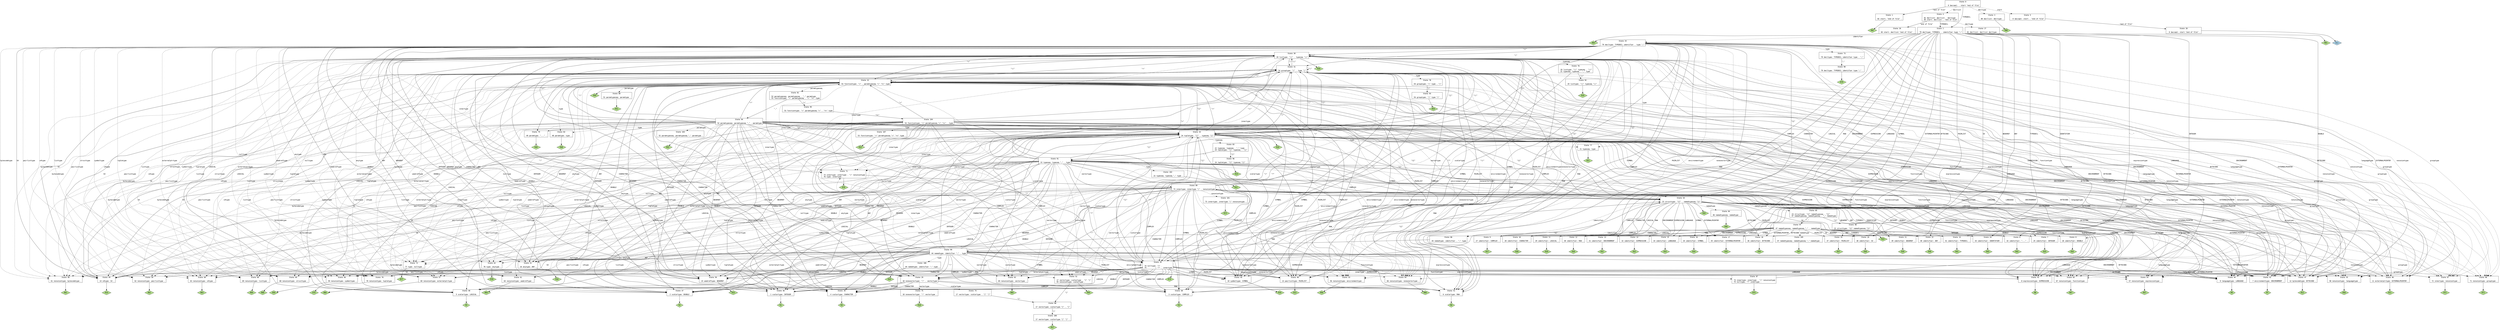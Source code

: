 // Generated by GNU Bison 3.5.2.
// Report bugs to <bug-bison@gnu.org>.
// Home page: <https://www.gnu.org/software/bison/>.

digraph "Parser.yxx"
{
  node [fontname = courier, shape = box, colorscheme = paired6]
  edge [fontname = courier]

  0 [label="State 0\n\l  0 $accept: . start \"end of file\"\l"]
  0 -> 1 [style=solid label="\"end of file\""]
  0 -> 2 [style=solid label="TYPEDECL"]
  0 -> 3 [style=dashed label="decltype"]
  0 -> 4 [style=dashed label="decllist"]
  0 -> 5 [style=dashed label="start"]
  1 [label="State 1\n\l 82 start: \"end of file\" .\l"]
  1 -> "1R82" [style=solid]
 "1R82" [label="R82", fillcolor=3, shape=diamond, style=filled]
  2 [label="State 2\n\l 79 decltype: TYPEDECL . identifier type \";\"\l"]
  2 -> 6 [style=solid label="\"...\""]
  2 -> 7 [style=solid label="INTEGER"]
  2 -> 8 [style=solid label="DOUBLE"]
  2 -> 9 [style=solid label="COMPLEX"]
  2 -> 10 [style=solid label="CHARACTER"]
  2 -> 11 [style=solid label="LOGICAL"]
  2 -> 12 [style=solid label="RAW"]
  2 -> 13 [style=solid label="ENVIRONMENT"]
  2 -> 14 [style=solid label="EXPRESSION"]
  2 -> 15 [style=solid label="LANGUAGE"]
  2 -> 16 [style=solid label="SYMBOL"]
  2 -> 17 [style=solid label="EXTERNALPOINTER"]
  2 -> 18 [style=solid label="BYTECODE"]
  2 -> 19 [style=solid label="PAIRLIST"]
  2 -> 20 [style=solid label="S4"]
  2 -> 21 [style=solid label="WEAKREF"]
  2 -> 22 [style=solid label="ANY"]
  2 -> 23 [style=solid label="TYPEDECL"]
  2 -> 24 [style=solid label="IDENTIFIER"]
  2 -> 25 [style=dashed label="identifier"]
  3 [label="State 3\n\l 80 decllist: decltype .\l"]
  3 -> "3R80" [style=solid]
 "3R80" [label="R80", fillcolor=3, shape=diamond, style=filled]
  4 [label="State 4\n\l 81 decllist: decllist . decltype\l 83 start: decllist . \"end of file\"\l"]
  4 -> 26 [style=solid label="\"end of file\""]
  4 -> 2 [style=solid label="TYPEDECL"]
  4 -> 27 [style=dashed label="decltype"]
  5 [label="State 5\n\l  0 $accept: start . \"end of file\"\l"]
  5 -> 28 [style=solid label="\"end of file\""]
  6 [label="State 6\n\l 42 identifier: \"...\" .\l"]
  6 -> "6R42" [style=solid]
 "6R42" [label="R42", fillcolor=3, shape=diamond, style=filled]
  7 [label="State 7\n\l 25 identifier: INTEGER .\l"]
  7 -> "7R25" [style=solid]
 "7R25" [label="R25", fillcolor=3, shape=diamond, style=filled]
  8 [label="State 8\n\l 26 identifier: DOUBLE .\l"]
  8 -> "8R26" [style=solid]
 "8R26" [label="R26", fillcolor=3, shape=diamond, style=filled]
  9 [label="State 9\n\l 27 identifier: COMPLEX .\l"]
  9 -> "9R27" [style=solid]
 "9R27" [label="R27", fillcolor=3, shape=diamond, style=filled]
  10 [label="State 10\n\l 28 identifier: CHARACTER .\l"]
  10 -> "10R28" [style=solid]
 "10R28" [label="R28", fillcolor=3, shape=diamond, style=filled]
  11 [label="State 11\n\l 29 identifier: LOGICAL .\l"]
  11 -> "11R29" [style=solid]
 "11R29" [label="R29", fillcolor=3, shape=diamond, style=filled]
  12 [label="State 12\n\l 30 identifier: RAW .\l"]
  12 -> "12R30" [style=solid]
 "12R30" [label="R30", fillcolor=3, shape=diamond, style=filled]
  13 [label="State 13\n\l 31 identifier: ENVIRONMENT .\l"]
  13 -> "13R31" [style=solid]
 "13R31" [label="R31", fillcolor=3, shape=diamond, style=filled]
  14 [label="State 14\n\l 32 identifier: EXPRESSION .\l"]
  14 -> "14R32" [style=solid]
 "14R32" [label="R32", fillcolor=3, shape=diamond, style=filled]
  15 [label="State 15\n\l 33 identifier: LANGUAGE .\l"]
  15 -> "15R33" [style=solid]
 "15R33" [label="R33", fillcolor=3, shape=diamond, style=filled]
  16 [label="State 16\n\l 34 identifier: SYMBOL .\l"]
  16 -> "16R34" [style=solid]
 "16R34" [label="R34", fillcolor=3, shape=diamond, style=filled]
  17 [label="State 17\n\l 35 identifier: EXTERNALPOINTER .\l"]
  17 -> "17R35" [style=solid]
 "17R35" [label="R35", fillcolor=3, shape=diamond, style=filled]
  18 [label="State 18\n\l 36 identifier: BYTECODE .\l"]
  18 -> "18R36" [style=solid]
 "18R36" [label="R36", fillcolor=3, shape=diamond, style=filled]
  19 [label="State 19\n\l 37 identifier: PAIRLIST .\l"]
  19 -> "19R37" [style=solid]
 "19R37" [label="R37", fillcolor=3, shape=diamond, style=filled]
  20 [label="State 20\n\l 38 identifier: S4 .\l"]
  20 -> "20R38" [style=solid]
 "20R38" [label="R38", fillcolor=3, shape=diamond, style=filled]
  21 [label="State 21\n\l 39 identifier: WEAKREF .\l"]
  21 -> "21R39" [style=solid]
 "21R39" [label="R39", fillcolor=3, shape=diamond, style=filled]
  22 [label="State 22\n\l 40 identifier: ANY .\l"]
  22 -> "22R40" [style=solid]
 "22R40" [label="R40", fillcolor=3, shape=diamond, style=filled]
  23 [label="State 23\n\l 41 identifier: TYPEDECL .\l"]
  23 -> "23R41" [style=solid]
 "23R41" [label="R41", fillcolor=3, shape=diamond, style=filled]
  24 [label="State 24\n\l 43 identifier: IDENTIFIER .\l"]
  24 -> "24R43" [style=solid]
 "24R43" [label="R43", fillcolor=3, shape=diamond, style=filled]
  25 [label="State 25\n\l 79 decltype: TYPEDECL identifier . type \";\"\l"]
  25 -> 29 [style=solid label="\"!\""]
  25 -> 30 [style=solid label="\"((\""]
  25 -> 31 [style=solid label="\"(\""]
  25 -> 32 [style=solid label="\"<\""]
  25 -> 33 [style=solid label="\"[[\""]
  25 -> 34 [style=solid label="\"{{\""]
  25 -> 35 [style=solid label="\"?\""]
  25 -> 36 [style=solid label="INTEGER"]
  25 -> 37 [style=solid label="DOUBLE"]
  25 -> 38 [style=solid label="COMPLEX"]
  25 -> 39 [style=solid label="CHARACTER"]
  25 -> 40 [style=solid label="LOGICAL"]
  25 -> 41 [style=solid label="RAW"]
  25 -> 42 [style=solid label="ENVIRONMENT"]
  25 -> 43 [style=solid label="EXPRESSION"]
  25 -> 44 [style=solid label="LANGUAGE"]
  25 -> 45 [style=solid label="SYMBOL"]
  25 -> 46 [style=solid label="EXTERNALPOINTER"]
  25 -> 47 [style=solid label="BYTECODE"]
  25 -> 48 [style=solid label="PAIRLIST"]
  25 -> 49 [style=solid label="S4"]
  25 -> 50 [style=solid label="WEAKREF"]
  25 -> 51 [style=solid label="ANY"]
  25 -> 52 [style=dashed label="scalartype"]
  25 -> 53 [style=dashed label="environmenttype"]
  25 -> 54 [style=dashed label="expressiontype"]
  25 -> 55 [style=dashed label="languagetype"]
  25 -> 56 [style=dashed label="symboltype"]
  25 -> 57 [style=dashed label="externalptrtype"]
  25 -> 58 [style=dashed label="bytecodetype"]
  25 -> 59 [style=dashed label="pairlisttype"]
  25 -> 60 [style=dashed label="s4type"]
  25 -> 61 [style=dashed label="weakreftype"]
  25 -> 62 [style=dashed label="anytype"]
  25 -> 63 [style=dashed label="vectortype"]
  25 -> 64 [style=dashed label="nonavectortype"]
  25 -> 65 [style=dashed label="functiontype"]
  25 -> 66 [style=dashed label="grouptype"]
  25 -> 67 [style=dashed label="nonuniontype"]
  25 -> 68 [style=dashed label="listtype"]
  25 -> 69 [style=dashed label="structtype"]
  25 -> 70 [style=dashed label="tupletype"]
  25 -> 71 [style=dashed label="innertype"]
  25 -> 72 [style=dashed label="nulltype"]
  25 -> 73 [style=dashed label="type"]
  26 [label="State 26\n\l 83 start: decllist \"end of file\" .\l"]
  26 -> "26R83" [style=solid]
 "26R83" [label="R83", fillcolor=3, shape=diamond, style=filled]
  27 [label="State 27\n\l 81 decllist: decllist decltype .\l"]
  27 -> "27R81" [style=solid]
 "27R81" [label="R81", fillcolor=3, shape=diamond, style=filled]
  28 [label="State 28\n\l  0 $accept: start \"end of file\" .\l"]
  28 -> "28R0" [style=solid]
 "28R0" [label="Acc", fillcolor=1, shape=diamond, style=filled]
  29 [label="State 29\n\l 18 nonavectortype: \"!\" . vectortype\l"]
  29 -> 36 [style=solid label="INTEGER"]
  29 -> 37 [style=solid label="DOUBLE"]
  29 -> 38 [style=solid label="COMPLEX"]
  29 -> 39 [style=solid label="CHARACTER"]
  29 -> 40 [style=solid label="LOGICAL"]
  29 -> 41 [style=solid label="RAW"]
  29 -> 74 [style=dashed label="scalartype"]
  29 -> 75 [style=dashed label="vectortype"]
  30 [label="State 30\n\l 19 listtype: \"((\" . typeseq \"))\"\l"]
  30 -> 29 [style=solid label="\"!\""]
  30 -> 30 [style=solid label="\"((\""]
  30 -> 31 [style=solid label="\"(\""]
  30 -> 32 [style=solid label="\"<\""]
  30 -> 33 [style=solid label="\"[[\""]
  30 -> 34 [style=solid label="\"{{\""]
  30 -> 35 [style=solid label="\"?\""]
  30 -> 36 [style=solid label="INTEGER"]
  30 -> 37 [style=solid label="DOUBLE"]
  30 -> 38 [style=solid label="COMPLEX"]
  30 -> 39 [style=solid label="CHARACTER"]
  30 -> 40 [style=solid label="LOGICAL"]
  30 -> 41 [style=solid label="RAW"]
  30 -> 42 [style=solid label="ENVIRONMENT"]
  30 -> 43 [style=solid label="EXPRESSION"]
  30 -> 44 [style=solid label="LANGUAGE"]
  30 -> 45 [style=solid label="SYMBOL"]
  30 -> 46 [style=solid label="EXTERNALPOINTER"]
  30 -> 47 [style=solid label="BYTECODE"]
  30 -> 48 [style=solid label="PAIRLIST"]
  30 -> 49 [style=solid label="S4"]
  30 -> 50 [style=solid label="WEAKREF"]
  30 -> 51 [style=solid label="ANY"]
  30 -> 52 [style=dashed label="scalartype"]
  30 -> 53 [style=dashed label="environmenttype"]
  30 -> 54 [style=dashed label="expressiontype"]
  30 -> 55 [style=dashed label="languagetype"]
  30 -> 56 [style=dashed label="symboltype"]
  30 -> 57 [style=dashed label="externalptrtype"]
  30 -> 58 [style=dashed label="bytecodetype"]
  30 -> 59 [style=dashed label="pairlisttype"]
  30 -> 60 [style=dashed label="s4type"]
  30 -> 61 [style=dashed label="weakreftype"]
  30 -> 62 [style=dashed label="anytype"]
  30 -> 63 [style=dashed label="vectortype"]
  30 -> 64 [style=dashed label="nonavectortype"]
  30 -> 76 [style=dashed label="typeseq"]
  30 -> 65 [style=dashed label="functiontype"]
  30 -> 66 [style=dashed label="grouptype"]
  30 -> 67 [style=dashed label="nonuniontype"]
  30 -> 68 [style=dashed label="listtype"]
  30 -> 69 [style=dashed label="structtype"]
  30 -> 70 [style=dashed label="tupletype"]
  30 -> 71 [style=dashed label="innertype"]
  30 -> 72 [style=dashed label="nulltype"]
  30 -> 77 [style=dashed label="type"]
  30 -> "30R20" [style=solid]
 "30R20" [label="R20", fillcolor=3, shape=diamond, style=filled]
  31 [label="State 31\n\l 54 grouptype: \"(\" . type \")\"\l"]
  31 -> 29 [style=solid label="\"!\""]
  31 -> 30 [style=solid label="\"((\""]
  31 -> 31 [style=solid label="\"(\""]
  31 -> 32 [style=solid label="\"<\""]
  31 -> 33 [style=solid label="\"[[\""]
  31 -> 34 [style=solid label="\"{{\""]
  31 -> 35 [style=solid label="\"?\""]
  31 -> 36 [style=solid label="INTEGER"]
  31 -> 37 [style=solid label="DOUBLE"]
  31 -> 38 [style=solid label="COMPLEX"]
  31 -> 39 [style=solid label="CHARACTER"]
  31 -> 40 [style=solid label="LOGICAL"]
  31 -> 41 [style=solid label="RAW"]
  31 -> 42 [style=solid label="ENVIRONMENT"]
  31 -> 43 [style=solid label="EXPRESSION"]
  31 -> 44 [style=solid label="LANGUAGE"]
  31 -> 45 [style=solid label="SYMBOL"]
  31 -> 46 [style=solid label="EXTERNALPOINTER"]
  31 -> 47 [style=solid label="BYTECODE"]
  31 -> 48 [style=solid label="PAIRLIST"]
  31 -> 49 [style=solid label="S4"]
  31 -> 50 [style=solid label="WEAKREF"]
  31 -> 51 [style=solid label="ANY"]
  31 -> 52 [style=dashed label="scalartype"]
  31 -> 53 [style=dashed label="environmenttype"]
  31 -> 54 [style=dashed label="expressiontype"]
  31 -> 55 [style=dashed label="languagetype"]
  31 -> 56 [style=dashed label="symboltype"]
  31 -> 57 [style=dashed label="externalptrtype"]
  31 -> 58 [style=dashed label="bytecodetype"]
  31 -> 59 [style=dashed label="pairlisttype"]
  31 -> 60 [style=dashed label="s4type"]
  31 -> 61 [style=dashed label="weakreftype"]
  31 -> 62 [style=dashed label="anytype"]
  31 -> 63 [style=dashed label="vectortype"]
  31 -> 64 [style=dashed label="nonavectortype"]
  31 -> 65 [style=dashed label="functiontype"]
  31 -> 66 [style=dashed label="grouptype"]
  31 -> 67 [style=dashed label="nonuniontype"]
  31 -> 68 [style=dashed label="listtype"]
  31 -> 69 [style=dashed label="structtype"]
  31 -> 70 [style=dashed label="tupletype"]
  31 -> 71 [style=dashed label="innertype"]
  31 -> 72 [style=dashed label="nulltype"]
  31 -> 78 [style=dashed label="type"]
  32 [label="State 32\n\l 53 functiontype: \"<\" . paramtypeseq \">\" \"=>\" type\l"]
  32 -> 29 [style=solid label="\"!\""]
  32 -> 30 [style=solid label="\"((\""]
  32 -> 31 [style=solid label="\"(\""]
  32 -> 32 [style=solid label="\"<\""]
  32 -> 33 [style=solid label="\"[[\""]
  32 -> 34 [style=solid label="\"{{\""]
  32 -> 79 [style=solid label="\"...\""]
  32 -> 35 [style=solid label="\"?\""]
  32 -> 36 [style=solid label="INTEGER"]
  32 -> 37 [style=solid label="DOUBLE"]
  32 -> 38 [style=solid label="COMPLEX"]
  32 -> 39 [style=solid label="CHARACTER"]
  32 -> 40 [style=solid label="LOGICAL"]
  32 -> 41 [style=solid label="RAW"]
  32 -> 42 [style=solid label="ENVIRONMENT"]
  32 -> 43 [style=solid label="EXPRESSION"]
  32 -> 44 [style=solid label="LANGUAGE"]
  32 -> 45 [style=solid label="SYMBOL"]
  32 -> 46 [style=solid label="EXTERNALPOINTER"]
  32 -> 47 [style=solid label="BYTECODE"]
  32 -> 48 [style=solid label="PAIRLIST"]
  32 -> 49 [style=solid label="S4"]
  32 -> 50 [style=solid label="WEAKREF"]
  32 -> 51 [style=solid label="ANY"]
  32 -> 52 [style=dashed label="scalartype"]
  32 -> 53 [style=dashed label="environmenttype"]
  32 -> 54 [style=dashed label="expressiontype"]
  32 -> 55 [style=dashed label="languagetype"]
  32 -> 56 [style=dashed label="symboltype"]
  32 -> 57 [style=dashed label="externalptrtype"]
  32 -> 58 [style=dashed label="bytecodetype"]
  32 -> 59 [style=dashed label="pairlisttype"]
  32 -> 60 [style=dashed label="s4type"]
  32 -> 61 [style=dashed label="weakreftype"]
  32 -> 62 [style=dashed label="anytype"]
  32 -> 63 [style=dashed label="vectortype"]
  32 -> 64 [style=dashed label="nonavectortype"]
  32 -> 80 [style=dashed label="paramtype"]
  32 -> 81 [style=dashed label="paramtypeseq"]
  32 -> 65 [style=dashed label="functiontype"]
  32 -> 66 [style=dashed label="grouptype"]
  32 -> 67 [style=dashed label="nonuniontype"]
  32 -> 68 [style=dashed label="listtype"]
  32 -> 69 [style=dashed label="structtype"]
  32 -> 70 [style=dashed label="tupletype"]
  32 -> 71 [style=dashed label="innertype"]
  32 -> 72 [style=dashed label="nulltype"]
  32 -> 82 [style=dashed label="type"]
  32 -> "32R50" [style=solid]
 "32R50" [label="R50", fillcolor=3, shape=diamond, style=filled]
  33 [label="State 33\n\l 24 tupletype: \"[[\" . typeseq \"]]\"\l"]
  33 -> 29 [style=solid label="\"!\""]
  33 -> 30 [style=solid label="\"((\""]
  33 -> 31 [style=solid label="\"(\""]
  33 -> 32 [style=solid label="\"<\""]
  33 -> 33 [style=solid label="\"[[\""]
  33 -> 34 [style=solid label="\"{{\""]
  33 -> 35 [style=solid label="\"?\""]
  33 -> 36 [style=solid label="INTEGER"]
  33 -> 37 [style=solid label="DOUBLE"]
  33 -> 38 [style=solid label="COMPLEX"]
  33 -> 39 [style=solid label="CHARACTER"]
  33 -> 40 [style=solid label="LOGICAL"]
  33 -> 41 [style=solid label="RAW"]
  33 -> 42 [style=solid label="ENVIRONMENT"]
  33 -> 43 [style=solid label="EXPRESSION"]
  33 -> 44 [style=solid label="LANGUAGE"]
  33 -> 45 [style=solid label="SYMBOL"]
  33 -> 46 [style=solid label="EXTERNALPOINTER"]
  33 -> 47 [style=solid label="BYTECODE"]
  33 -> 48 [style=solid label="PAIRLIST"]
  33 -> 49 [style=solid label="S4"]
  33 -> 50 [style=solid label="WEAKREF"]
  33 -> 51 [style=solid label="ANY"]
  33 -> 52 [style=dashed label="scalartype"]
  33 -> 53 [style=dashed label="environmenttype"]
  33 -> 54 [style=dashed label="expressiontype"]
  33 -> 55 [style=dashed label="languagetype"]
  33 -> 56 [style=dashed label="symboltype"]
  33 -> 57 [style=dashed label="externalptrtype"]
  33 -> 58 [style=dashed label="bytecodetype"]
  33 -> 59 [style=dashed label="pairlisttype"]
  33 -> 60 [style=dashed label="s4type"]
  33 -> 61 [style=dashed label="weakreftype"]
  33 -> 62 [style=dashed label="anytype"]
  33 -> 63 [style=dashed label="vectortype"]
  33 -> 64 [style=dashed label="nonavectortype"]
  33 -> 83 [style=dashed label="typeseq"]
  33 -> 65 [style=dashed label="functiontype"]
  33 -> 66 [style=dashed label="grouptype"]
  33 -> 67 [style=dashed label="nonuniontype"]
  33 -> 68 [style=dashed label="listtype"]
  33 -> 69 [style=dashed label="structtype"]
  33 -> 70 [style=dashed label="tupletype"]
  33 -> 71 [style=dashed label="innertype"]
  33 -> 72 [style=dashed label="nulltype"]
  33 -> 77 [style=dashed label="type"]
  33 -> "33R20" [style=solid]
 "33R20" [label="R20", fillcolor=3, shape=diamond, style=filled]
  34 [label="State 34\n\l 23 structtype: \"{{\" . namedtypeseq \"}}\"\l"]
  34 -> 6 [style=solid label="\"...\""]
  34 -> 7 [style=solid label="INTEGER"]
  34 -> 8 [style=solid label="DOUBLE"]
  34 -> 9 [style=solid label="COMPLEX"]
  34 -> 10 [style=solid label="CHARACTER"]
  34 -> 11 [style=solid label="LOGICAL"]
  34 -> 12 [style=solid label="RAW"]
  34 -> 13 [style=solid label="ENVIRONMENT"]
  34 -> 14 [style=solid label="EXPRESSION"]
  34 -> 15 [style=solid label="LANGUAGE"]
  34 -> 16 [style=solid label="SYMBOL"]
  34 -> 17 [style=solid label="EXTERNALPOINTER"]
  34 -> 18 [style=solid label="BYTECODE"]
  34 -> 19 [style=solid label="PAIRLIST"]
  34 -> 20 [style=solid label="S4"]
  34 -> 21 [style=solid label="WEAKREF"]
  34 -> 22 [style=solid label="ANY"]
  34 -> 23 [style=solid label="TYPEDECL"]
  34 -> 24 [style=solid label="IDENTIFIER"]
  34 -> 84 [style=dashed label="namedtype"]
  34 -> 85 [style=dashed label="namedtypeseq"]
  34 -> 86 [style=dashed label="identifier"]
  34 -> "34R45" [style=solid]
 "34R45" [label="R45", fillcolor=3, shape=diamond, style=filled]
  35 [label="State 35\n\l 74 nulltype: \"?\" .\l 75         | \"?\" . innertype\l"]
  35 -> 29 [style=solid label="\"!\""]
  35 -> 30 [style=solid label="\"((\""]
  35 -> 31 [style=solid label="\"(\""]
  35 -> 32 [style=solid label="\"<\""]
  35 -> 33 [style=solid label="\"[[\""]
  35 -> 34 [style=solid label="\"{{\""]
  35 -> 36 [style=solid label="INTEGER"]
  35 -> 37 [style=solid label="DOUBLE"]
  35 -> 38 [style=solid label="COMPLEX"]
  35 -> 39 [style=solid label="CHARACTER"]
  35 -> 40 [style=solid label="LOGICAL"]
  35 -> 41 [style=solid label="RAW"]
  35 -> 42 [style=solid label="ENVIRONMENT"]
  35 -> 43 [style=solid label="EXPRESSION"]
  35 -> 44 [style=solid label="LANGUAGE"]
  35 -> 45 [style=solid label="SYMBOL"]
  35 -> 46 [style=solid label="EXTERNALPOINTER"]
  35 -> 47 [style=solid label="BYTECODE"]
  35 -> 48 [style=solid label="PAIRLIST"]
  35 -> 49 [style=solid label="S4"]
  35 -> 50 [style=solid label="WEAKREF"]
  35 -> 52 [style=dashed label="scalartype"]
  35 -> 53 [style=dashed label="environmenttype"]
  35 -> 54 [style=dashed label="expressiontype"]
  35 -> 55 [style=dashed label="languagetype"]
  35 -> 56 [style=dashed label="symboltype"]
  35 -> 57 [style=dashed label="externalptrtype"]
  35 -> 58 [style=dashed label="bytecodetype"]
  35 -> 59 [style=dashed label="pairlisttype"]
  35 -> 60 [style=dashed label="s4type"]
  35 -> 61 [style=dashed label="weakreftype"]
  35 -> 63 [style=dashed label="vectortype"]
  35 -> 64 [style=dashed label="nonavectortype"]
  35 -> 65 [style=dashed label="functiontype"]
  35 -> 66 [style=dashed label="grouptype"]
  35 -> 67 [style=dashed label="nonuniontype"]
  35 -> 68 [style=dashed label="listtype"]
  35 -> 69 [style=dashed label="structtype"]
  35 -> 70 [style=dashed label="tupletype"]
  35 -> 87 [style=dashed label="innertype"]
  35 -> "35R74" [style=solid]
 "35R74" [label="R74", fillcolor=3, shape=diamond, style=filled]
  36 [label="State 36\n\l  1 scalartype: INTEGER .\l"]
  36 -> "36R1" [style=solid]
 "36R1" [label="R1", fillcolor=3, shape=diamond, style=filled]
  37 [label="State 37\n\l  2 scalartype: DOUBLE .\l"]
  37 -> "37R2" [style=solid]
 "37R2" [label="R2", fillcolor=3, shape=diamond, style=filled]
  38 [label="State 38\n\l  3 scalartype: COMPLEX .\l"]
  38 -> "38R3" [style=solid]
 "38R3" [label="R3", fillcolor=3, shape=diamond, style=filled]
  39 [label="State 39\n\l  4 scalartype: CHARACTER .\l"]
  39 -> "39R4" [style=solid]
 "39R4" [label="R4", fillcolor=3, shape=diamond, style=filled]
  40 [label="State 40\n\l  5 scalartype: LOGICAL .\l"]
  40 -> "40R5" [style=solid]
 "40R5" [label="R5", fillcolor=3, shape=diamond, style=filled]
  41 [label="State 41\n\l  6 scalartype: RAW .\l"]
  41 -> "41R6" [style=solid]
 "41R6" [label="R6", fillcolor=3, shape=diamond, style=filled]
  42 [label="State 42\n\l  7 environmenttype: ENVIRONMENT .\l"]
  42 -> "42R7" [style=solid]
 "42R7" [label="R7", fillcolor=3, shape=diamond, style=filled]
  43 [label="State 43\n\l  8 expressiontype: EXPRESSION .\l"]
  43 -> "43R8" [style=solid]
 "43R8" [label="R8", fillcolor=3, shape=diamond, style=filled]
  44 [label="State 44\n\l  9 languagetype: LANGUAGE .\l"]
  44 -> "44R9" [style=solid]
 "44R9" [label="R9", fillcolor=3, shape=diamond, style=filled]
  45 [label="State 45\n\l 10 symboltype: SYMBOL .\l"]
  45 -> "45R10" [style=solid]
 "45R10" [label="R10", fillcolor=3, shape=diamond, style=filled]
  46 [label="State 46\n\l 11 externalptrtype: EXTERNALPOINTER .\l"]
  46 -> "46R11" [style=solid]
 "46R11" [label="R11", fillcolor=3, shape=diamond, style=filled]
  47 [label="State 47\n\l 12 bytecodetype: BYTECODE .\l"]
  47 -> "47R12" [style=solid]
 "47R12" [label="R12", fillcolor=3, shape=diamond, style=filled]
  48 [label="State 48\n\l 13 pairlisttype: PAIRLIST .\l"]
  48 -> "48R13" [style=solid]
 "48R13" [label="R13", fillcolor=3, shape=diamond, style=filled]
  49 [label="State 49\n\l 14 s4type: S4 .\l"]
  49 -> "49R14" [style=solid]
 "49R14" [label="R14", fillcolor=3, shape=diamond, style=filled]
  50 [label="State 50\n\l 15 weakreftype: WEAKREF .\l"]
  50 -> "50R15" [style=solid]
 "50R15" [label="R15", fillcolor=3, shape=diamond, style=filled]
  51 [label="State 51\n\l 16 anytype: ANY .\l"]
  51 -> "51R16" [style=solid]
 "51R16" [label="R16", fillcolor=3, shape=diamond, style=filled]
  52 [label="State 52\n\l 17 vectortype: scalartype . \"[\" \"]\"\l 55 nonuniontype: scalartype .\l"]
  52 -> 88 [style=solid label="\"[\""]
  52 -> "52R55" [style=solid]
 "52R55" [label="R55", fillcolor=3, shape=diamond, style=filled]
  53 [label="State 53\n\l 56 nonuniontype: environmenttype .\l"]
  53 -> "53R56" [style=solid]
 "53R56" [label="R56", fillcolor=3, shape=diamond, style=filled]
  54 [label="State 54\n\l 57 nonuniontype: expressiontype .\l"]
  54 -> "54R57" [style=solid]
 "54R57" [label="R57", fillcolor=3, shape=diamond, style=filled]
  55 [label="State 55\n\l 58 nonuniontype: languagetype .\l"]
  55 -> "55R58" [style=solid]
 "55R58" [label="R58", fillcolor=3, shape=diamond, style=filled]
  56 [label="State 56\n\l 59 nonuniontype: symboltype .\l"]
  56 -> "56R59" [style=solid]
 "56R59" [label="R59", fillcolor=3, shape=diamond, style=filled]
  57 [label="State 57\n\l 60 nonuniontype: externalptrtype .\l"]
  57 -> "57R60" [style=solid]
 "57R60" [label="R60", fillcolor=3, shape=diamond, style=filled]
  58 [label="State 58\n\l 61 nonuniontype: bytecodetype .\l"]
  58 -> "58R61" [style=solid]
 "58R61" [label="R61", fillcolor=3, shape=diamond, style=filled]
  59 [label="State 59\n\l 62 nonuniontype: pairlisttype .\l"]
  59 -> "59R62" [style=solid]
 "59R62" [label="R62", fillcolor=3, shape=diamond, style=filled]
  60 [label="State 60\n\l 63 nonuniontype: s4type .\l"]
  60 -> "60R63" [style=solid]
 "60R63" [label="R63", fillcolor=3, shape=diamond, style=filled]
  61 [label="State 61\n\l 64 nonuniontype: weakreftype .\l"]
  61 -> "61R64" [style=solid]
 "61R64" [label="R64", fillcolor=3, shape=diamond, style=filled]
  62 [label="State 62\n\l 78 type: anytype .\l"]
  62 -> "62R78" [style=solid]
 "62R78" [label="R78", fillcolor=3, shape=diamond, style=filled]
  63 [label="State 63\n\l 65 nonuniontype: vectortype .\l"]
  63 -> "63R65" [style=solid]
 "63R65" [label="R65", fillcolor=3, shape=diamond, style=filled]
  64 [label="State 64\n\l 66 nonuniontype: nonavectortype .\l"]
  64 -> "64R66" [style=solid]
 "64R66" [label="R66", fillcolor=3, shape=diamond, style=filled]
  65 [label="State 65\n\l 67 nonuniontype: functiontype .\l"]
  65 -> "65R67" [style=solid]
 "65R67" [label="R67", fillcolor=3, shape=diamond, style=filled]
  66 [label="State 66\n\l 71 nonuniontype: grouptype .\l"]
  66 -> "66R71" [style=solid]
 "66R71" [label="R71", fillcolor=3, shape=diamond, style=filled]
  67 [label="State 67\n\l 72 innertype: nonuniontype .\l"]
  67 -> "67R72" [style=solid]
 "67R72" [label="R72", fillcolor=3, shape=diamond, style=filled]
  68 [label="State 68\n\l 69 nonuniontype: listtype .\l"]
  68 -> "68R69" [style=solid]
 "68R69" [label="R69", fillcolor=3, shape=diamond, style=filled]
  69 [label="State 69\n\l 68 nonuniontype: structtype .\l"]
  69 -> "69R68" [style=solid]
 "69R68" [label="R68", fillcolor=3, shape=diamond, style=filled]
  70 [label="State 70\n\l 70 nonuniontype: tupletype .\l"]
  70 -> "70R70" [style=solid]
 "70R70" [label="R70", fillcolor=3, shape=diamond, style=filled]
  71 [label="State 71\n\l 73 innertype: innertype . \"|\" nonuniontype\l 76 type: innertype .\l"]
  71 -> 89 [style=solid label="\"|\""]
  71 -> "71R76" [style=solid]
 "71R76" [label="R76", fillcolor=3, shape=diamond, style=filled]
  72 [label="State 72\n\l 77 type: nulltype .\l"]
  72 -> "72R77" [style=solid]
 "72R77" [label="R77", fillcolor=3, shape=diamond, style=filled]
  73 [label="State 73\n\l 79 decltype: TYPEDECL identifier type . \";\"\l"]
  73 -> 90 [style=solid label="\";\""]
  74 [label="State 74\n\l 17 vectortype: scalartype . \"[\" \"]\"\l"]
  74 -> 88 [style=solid label="\"[\""]
  75 [label="State 75\n\l 18 nonavectortype: \"!\" vectortype .\l"]
  75 -> "75R18" [style=solid]
 "75R18" [label="R18", fillcolor=3, shape=diamond, style=filled]
  76 [label="State 76\n\l 19 listtype: \"((\" typeseq . \"))\"\l 22 typeseq: typeseq . \",\" type\l"]
  76 -> 91 [style=solid label="\",\""]
  76 -> 92 [style=solid label="\"))\""]
  77 [label="State 77\n\l 21 typeseq: type .\l"]
  77 -> "77R21" [style=solid]
 "77R21" [label="R21", fillcolor=3, shape=diamond, style=filled]
  78 [label="State 78\n\l 54 grouptype: \"(\" type . \")\"\l"]
  78 -> 93 [style=solid label="\")\""]
  79 [label="State 79\n\l 49 paramtype: \"...\" .\l"]
  79 -> "79R49" [style=solid]
 "79R49" [label="R49", fillcolor=3, shape=diamond, style=filled]
  80 [label="State 80\n\l 51 paramtypeseq: paramtype .\l"]
  80 -> "80R51" [style=solid]
 "80R51" [label="R51", fillcolor=3, shape=diamond, style=filled]
  81 [label="State 81\n\l 52 paramtypeseq: paramtypeseq . \",\" paramtype\l 53 functiontype: \"<\" paramtypeseq . \">\" \"=>\" type\l"]
  81 -> 94 [style=solid label="\",\""]
  81 -> 95 [style=solid label="\">\""]
  82 [label="State 82\n\l 48 paramtype: type .\l"]
  82 -> "82R48" [style=solid]
 "82R48" [label="R48", fillcolor=3, shape=diamond, style=filled]
  83 [label="State 83\n\l 22 typeseq: typeseq . \",\" type\l 24 tupletype: \"[[\" typeseq . \"]]\"\l"]
  83 -> 91 [style=solid label="\",\""]
  83 -> 96 [style=solid label="\"]]\""]
  84 [label="State 84\n\l 46 namedtypeseq: namedtype .\l"]
  84 -> "84R46" [style=solid]
 "84R46" [label="R46", fillcolor=3, shape=diamond, style=filled]
  85 [label="State 85\n\l 23 structtype: \"{{\" namedtypeseq . \"}}\"\l 47 namedtypeseq: namedtypeseq . \",\" namedtype\l"]
  85 -> 97 [style=solid label="\",\""]
  85 -> 98 [style=solid label="\"}}\""]
  86 [label="State 86\n\l 44 namedtype: identifier . \":\" type\l"]
  86 -> 99 [style=solid label="\":\""]
  87 [label="State 87\n\l 73 innertype: innertype . \"|\" nonuniontype\l 75 nulltype: \"?\" innertype .\l"]
  87 -> 89 [style=solid label="\"|\""]
  87 -> "87R75" [style=solid]
 "87R75" [label="R75", fillcolor=3, shape=diamond, style=filled]
  88 [label="State 88\n\l 17 vectortype: scalartype \"[\" . \"]\"\l"]
  88 -> 100 [style=solid label="\"]\""]
  89 [label="State 89\n\l 73 innertype: innertype \"|\" . nonuniontype\l"]
  89 -> 29 [style=solid label="\"!\""]
  89 -> 30 [style=solid label="\"((\""]
  89 -> 31 [style=solid label="\"(\""]
  89 -> 32 [style=solid label="\"<\""]
  89 -> 33 [style=solid label="\"[[\""]
  89 -> 34 [style=solid label="\"{{\""]
  89 -> 36 [style=solid label="INTEGER"]
  89 -> 37 [style=solid label="DOUBLE"]
  89 -> 38 [style=solid label="COMPLEX"]
  89 -> 39 [style=solid label="CHARACTER"]
  89 -> 40 [style=solid label="LOGICAL"]
  89 -> 41 [style=solid label="RAW"]
  89 -> 42 [style=solid label="ENVIRONMENT"]
  89 -> 43 [style=solid label="EXPRESSION"]
  89 -> 44 [style=solid label="LANGUAGE"]
  89 -> 45 [style=solid label="SYMBOL"]
  89 -> 46 [style=solid label="EXTERNALPOINTER"]
  89 -> 47 [style=solid label="BYTECODE"]
  89 -> 48 [style=solid label="PAIRLIST"]
  89 -> 49 [style=solid label="S4"]
  89 -> 50 [style=solid label="WEAKREF"]
  89 -> 52 [style=dashed label="scalartype"]
  89 -> 53 [style=dashed label="environmenttype"]
  89 -> 54 [style=dashed label="expressiontype"]
  89 -> 55 [style=dashed label="languagetype"]
  89 -> 56 [style=dashed label="symboltype"]
  89 -> 57 [style=dashed label="externalptrtype"]
  89 -> 58 [style=dashed label="bytecodetype"]
  89 -> 59 [style=dashed label="pairlisttype"]
  89 -> 60 [style=dashed label="s4type"]
  89 -> 61 [style=dashed label="weakreftype"]
  89 -> 63 [style=dashed label="vectortype"]
  89 -> 64 [style=dashed label="nonavectortype"]
  89 -> 65 [style=dashed label="functiontype"]
  89 -> 66 [style=dashed label="grouptype"]
  89 -> 101 [style=dashed label="nonuniontype"]
  89 -> 68 [style=dashed label="listtype"]
  89 -> 69 [style=dashed label="structtype"]
  89 -> 70 [style=dashed label="tupletype"]
  90 [label="State 90\n\l 79 decltype: TYPEDECL identifier type \";\" .\l"]
  90 -> "90R79" [style=solid]
 "90R79" [label="R79", fillcolor=3, shape=diamond, style=filled]
  91 [label="State 91\n\l 22 typeseq: typeseq \",\" . type\l"]
  91 -> 29 [style=solid label="\"!\""]
  91 -> 30 [style=solid label="\"((\""]
  91 -> 31 [style=solid label="\"(\""]
  91 -> 32 [style=solid label="\"<\""]
  91 -> 33 [style=solid label="\"[[\""]
  91 -> 34 [style=solid label="\"{{\""]
  91 -> 35 [style=solid label="\"?\""]
  91 -> 36 [style=solid label="INTEGER"]
  91 -> 37 [style=solid label="DOUBLE"]
  91 -> 38 [style=solid label="COMPLEX"]
  91 -> 39 [style=solid label="CHARACTER"]
  91 -> 40 [style=solid label="LOGICAL"]
  91 -> 41 [style=solid label="RAW"]
  91 -> 42 [style=solid label="ENVIRONMENT"]
  91 -> 43 [style=solid label="EXPRESSION"]
  91 -> 44 [style=solid label="LANGUAGE"]
  91 -> 45 [style=solid label="SYMBOL"]
  91 -> 46 [style=solid label="EXTERNALPOINTER"]
  91 -> 47 [style=solid label="BYTECODE"]
  91 -> 48 [style=solid label="PAIRLIST"]
  91 -> 49 [style=solid label="S4"]
  91 -> 50 [style=solid label="WEAKREF"]
  91 -> 51 [style=solid label="ANY"]
  91 -> 52 [style=dashed label="scalartype"]
  91 -> 53 [style=dashed label="environmenttype"]
  91 -> 54 [style=dashed label="expressiontype"]
  91 -> 55 [style=dashed label="languagetype"]
  91 -> 56 [style=dashed label="symboltype"]
  91 -> 57 [style=dashed label="externalptrtype"]
  91 -> 58 [style=dashed label="bytecodetype"]
  91 -> 59 [style=dashed label="pairlisttype"]
  91 -> 60 [style=dashed label="s4type"]
  91 -> 61 [style=dashed label="weakreftype"]
  91 -> 62 [style=dashed label="anytype"]
  91 -> 63 [style=dashed label="vectortype"]
  91 -> 64 [style=dashed label="nonavectortype"]
  91 -> 65 [style=dashed label="functiontype"]
  91 -> 66 [style=dashed label="grouptype"]
  91 -> 67 [style=dashed label="nonuniontype"]
  91 -> 68 [style=dashed label="listtype"]
  91 -> 69 [style=dashed label="structtype"]
  91 -> 70 [style=dashed label="tupletype"]
  91 -> 71 [style=dashed label="innertype"]
  91 -> 72 [style=dashed label="nulltype"]
  91 -> 102 [style=dashed label="type"]
  92 [label="State 92\n\l 19 listtype: \"((\" typeseq \"))\" .\l"]
  92 -> "92R19" [style=solid]
 "92R19" [label="R19", fillcolor=3, shape=diamond, style=filled]
  93 [label="State 93\n\l 54 grouptype: \"(\" type \")\" .\l"]
  93 -> "93R54" [style=solid]
 "93R54" [label="R54", fillcolor=3, shape=diamond, style=filled]
  94 [label="State 94\n\l 52 paramtypeseq: paramtypeseq \",\" . paramtype\l"]
  94 -> 29 [style=solid label="\"!\""]
  94 -> 30 [style=solid label="\"((\""]
  94 -> 31 [style=solid label="\"(\""]
  94 -> 32 [style=solid label="\"<\""]
  94 -> 33 [style=solid label="\"[[\""]
  94 -> 34 [style=solid label="\"{{\""]
  94 -> 79 [style=solid label="\"...\""]
  94 -> 35 [style=solid label="\"?\""]
  94 -> 36 [style=solid label="INTEGER"]
  94 -> 37 [style=solid label="DOUBLE"]
  94 -> 38 [style=solid label="COMPLEX"]
  94 -> 39 [style=solid label="CHARACTER"]
  94 -> 40 [style=solid label="LOGICAL"]
  94 -> 41 [style=solid label="RAW"]
  94 -> 42 [style=solid label="ENVIRONMENT"]
  94 -> 43 [style=solid label="EXPRESSION"]
  94 -> 44 [style=solid label="LANGUAGE"]
  94 -> 45 [style=solid label="SYMBOL"]
  94 -> 46 [style=solid label="EXTERNALPOINTER"]
  94 -> 47 [style=solid label="BYTECODE"]
  94 -> 48 [style=solid label="PAIRLIST"]
  94 -> 49 [style=solid label="S4"]
  94 -> 50 [style=solid label="WEAKREF"]
  94 -> 51 [style=solid label="ANY"]
  94 -> 52 [style=dashed label="scalartype"]
  94 -> 53 [style=dashed label="environmenttype"]
  94 -> 54 [style=dashed label="expressiontype"]
  94 -> 55 [style=dashed label="languagetype"]
  94 -> 56 [style=dashed label="symboltype"]
  94 -> 57 [style=dashed label="externalptrtype"]
  94 -> 58 [style=dashed label="bytecodetype"]
  94 -> 59 [style=dashed label="pairlisttype"]
  94 -> 60 [style=dashed label="s4type"]
  94 -> 61 [style=dashed label="weakreftype"]
  94 -> 62 [style=dashed label="anytype"]
  94 -> 63 [style=dashed label="vectortype"]
  94 -> 64 [style=dashed label="nonavectortype"]
  94 -> 103 [style=dashed label="paramtype"]
  94 -> 65 [style=dashed label="functiontype"]
  94 -> 66 [style=dashed label="grouptype"]
  94 -> 67 [style=dashed label="nonuniontype"]
  94 -> 68 [style=dashed label="listtype"]
  94 -> 69 [style=dashed label="structtype"]
  94 -> 70 [style=dashed label="tupletype"]
  94 -> 71 [style=dashed label="innertype"]
  94 -> 72 [style=dashed label="nulltype"]
  94 -> 82 [style=dashed label="type"]
  95 [label="State 95\n\l 53 functiontype: \"<\" paramtypeseq \">\" . \"=>\" type\l"]
  95 -> 104 [style=solid label="\"=>\""]
  96 [label="State 96\n\l 24 tupletype: \"[[\" typeseq \"]]\" .\l"]
  96 -> "96R24" [style=solid]
 "96R24" [label="R24", fillcolor=3, shape=diamond, style=filled]
  97 [label="State 97\n\l 47 namedtypeseq: namedtypeseq \",\" . namedtype\l"]
  97 -> 6 [style=solid label="\"...\""]
  97 -> 7 [style=solid label="INTEGER"]
  97 -> 8 [style=solid label="DOUBLE"]
  97 -> 9 [style=solid label="COMPLEX"]
  97 -> 10 [style=solid label="CHARACTER"]
  97 -> 11 [style=solid label="LOGICAL"]
  97 -> 12 [style=solid label="RAW"]
  97 -> 13 [style=solid label="ENVIRONMENT"]
  97 -> 14 [style=solid label="EXPRESSION"]
  97 -> 15 [style=solid label="LANGUAGE"]
  97 -> 16 [style=solid label="SYMBOL"]
  97 -> 17 [style=solid label="EXTERNALPOINTER"]
  97 -> 18 [style=solid label="BYTECODE"]
  97 -> 19 [style=solid label="PAIRLIST"]
  97 -> 20 [style=solid label="S4"]
  97 -> 21 [style=solid label="WEAKREF"]
  97 -> 22 [style=solid label="ANY"]
  97 -> 23 [style=solid label="TYPEDECL"]
  97 -> 24 [style=solid label="IDENTIFIER"]
  97 -> 105 [style=dashed label="namedtype"]
  97 -> 86 [style=dashed label="identifier"]
  98 [label="State 98\n\l 23 structtype: \"{{\" namedtypeseq \"}}\" .\l"]
  98 -> "98R23" [style=solid]
 "98R23" [label="R23", fillcolor=3, shape=diamond, style=filled]
  99 [label="State 99\n\l 44 namedtype: identifier \":\" . type\l"]
  99 -> 29 [style=solid label="\"!\""]
  99 -> 30 [style=solid label="\"((\""]
  99 -> 31 [style=solid label="\"(\""]
  99 -> 32 [style=solid label="\"<\""]
  99 -> 33 [style=solid label="\"[[\""]
  99 -> 34 [style=solid label="\"{{\""]
  99 -> 35 [style=solid label="\"?\""]
  99 -> 36 [style=solid label="INTEGER"]
  99 -> 37 [style=solid label="DOUBLE"]
  99 -> 38 [style=solid label="COMPLEX"]
  99 -> 39 [style=solid label="CHARACTER"]
  99 -> 40 [style=solid label="LOGICAL"]
  99 -> 41 [style=solid label="RAW"]
  99 -> 42 [style=solid label="ENVIRONMENT"]
  99 -> 43 [style=solid label="EXPRESSION"]
  99 -> 44 [style=solid label="LANGUAGE"]
  99 -> 45 [style=solid label="SYMBOL"]
  99 -> 46 [style=solid label="EXTERNALPOINTER"]
  99 -> 47 [style=solid label="BYTECODE"]
  99 -> 48 [style=solid label="PAIRLIST"]
  99 -> 49 [style=solid label="S4"]
  99 -> 50 [style=solid label="WEAKREF"]
  99 -> 51 [style=solid label="ANY"]
  99 -> 52 [style=dashed label="scalartype"]
  99 -> 53 [style=dashed label="environmenttype"]
  99 -> 54 [style=dashed label="expressiontype"]
  99 -> 55 [style=dashed label="languagetype"]
  99 -> 56 [style=dashed label="symboltype"]
  99 -> 57 [style=dashed label="externalptrtype"]
  99 -> 58 [style=dashed label="bytecodetype"]
  99 -> 59 [style=dashed label="pairlisttype"]
  99 -> 60 [style=dashed label="s4type"]
  99 -> 61 [style=dashed label="weakreftype"]
  99 -> 62 [style=dashed label="anytype"]
  99 -> 63 [style=dashed label="vectortype"]
  99 -> 64 [style=dashed label="nonavectortype"]
  99 -> 65 [style=dashed label="functiontype"]
  99 -> 66 [style=dashed label="grouptype"]
  99 -> 67 [style=dashed label="nonuniontype"]
  99 -> 68 [style=dashed label="listtype"]
  99 -> 69 [style=dashed label="structtype"]
  99 -> 70 [style=dashed label="tupletype"]
  99 -> 71 [style=dashed label="innertype"]
  99 -> 72 [style=dashed label="nulltype"]
  99 -> 106 [style=dashed label="type"]
  100 [label="State 100\n\l 17 vectortype: scalartype \"[\" \"]\" .\l"]
  100 -> "100R17" [style=solid]
 "100R17" [label="R17", fillcolor=3, shape=diamond, style=filled]
  101 [label="State 101\n\l 73 innertype: innertype \"|\" nonuniontype .\l"]
  101 -> "101R73" [style=solid]
 "101R73" [label="R73", fillcolor=3, shape=diamond, style=filled]
  102 [label="State 102\n\l 22 typeseq: typeseq \",\" type .\l"]
  102 -> "102R22" [style=solid]
 "102R22" [label="R22", fillcolor=3, shape=diamond, style=filled]
  103 [label="State 103\n\l 52 paramtypeseq: paramtypeseq \",\" paramtype .\l"]
  103 -> "103R52" [style=solid]
 "103R52" [label="R52", fillcolor=3, shape=diamond, style=filled]
  104 [label="State 104\n\l 53 functiontype: \"<\" paramtypeseq \">\" \"=>\" . type\l"]
  104 -> 29 [style=solid label="\"!\""]
  104 -> 30 [style=solid label="\"((\""]
  104 -> 31 [style=solid label="\"(\""]
  104 -> 32 [style=solid label="\"<\""]
  104 -> 33 [style=solid label="\"[[\""]
  104 -> 34 [style=solid label="\"{{\""]
  104 -> 35 [style=solid label="\"?\""]
  104 -> 36 [style=solid label="INTEGER"]
  104 -> 37 [style=solid label="DOUBLE"]
  104 -> 38 [style=solid label="COMPLEX"]
  104 -> 39 [style=solid label="CHARACTER"]
  104 -> 40 [style=solid label="LOGICAL"]
  104 -> 41 [style=solid label="RAW"]
  104 -> 42 [style=solid label="ENVIRONMENT"]
  104 -> 43 [style=solid label="EXPRESSION"]
  104 -> 44 [style=solid label="LANGUAGE"]
  104 -> 45 [style=solid label="SYMBOL"]
  104 -> 46 [style=solid label="EXTERNALPOINTER"]
  104 -> 47 [style=solid label="BYTECODE"]
  104 -> 48 [style=solid label="PAIRLIST"]
  104 -> 49 [style=solid label="S4"]
  104 -> 50 [style=solid label="WEAKREF"]
  104 -> 51 [style=solid label="ANY"]
  104 -> 52 [style=dashed label="scalartype"]
  104 -> 53 [style=dashed label="environmenttype"]
  104 -> 54 [style=dashed label="expressiontype"]
  104 -> 55 [style=dashed label="languagetype"]
  104 -> 56 [style=dashed label="symboltype"]
  104 -> 57 [style=dashed label="externalptrtype"]
  104 -> 58 [style=dashed label="bytecodetype"]
  104 -> 59 [style=dashed label="pairlisttype"]
  104 -> 60 [style=dashed label="s4type"]
  104 -> 61 [style=dashed label="weakreftype"]
  104 -> 62 [style=dashed label="anytype"]
  104 -> 63 [style=dashed label="vectortype"]
  104 -> 64 [style=dashed label="nonavectortype"]
  104 -> 65 [style=dashed label="functiontype"]
  104 -> 66 [style=dashed label="grouptype"]
  104 -> 67 [style=dashed label="nonuniontype"]
  104 -> 68 [style=dashed label="listtype"]
  104 -> 69 [style=dashed label="structtype"]
  104 -> 70 [style=dashed label="tupletype"]
  104 -> 71 [style=dashed label="innertype"]
  104 -> 72 [style=dashed label="nulltype"]
  104 -> 107 [style=dashed label="type"]
  105 [label="State 105\n\l 47 namedtypeseq: namedtypeseq \",\" namedtype .\l"]
  105 -> "105R47" [style=solid]
 "105R47" [label="R47", fillcolor=3, shape=diamond, style=filled]
  106 [label="State 106\n\l 44 namedtype: identifier \":\" type .\l"]
  106 -> "106R44" [style=solid]
 "106R44" [label="R44", fillcolor=3, shape=diamond, style=filled]
  107 [label="State 107\n\l 53 functiontype: \"<\" paramtypeseq \">\" \"=>\" type .\l"]
  107 -> "107R53" [style=solid]
 "107R53" [label="R53", fillcolor=3, shape=diamond, style=filled]
}
